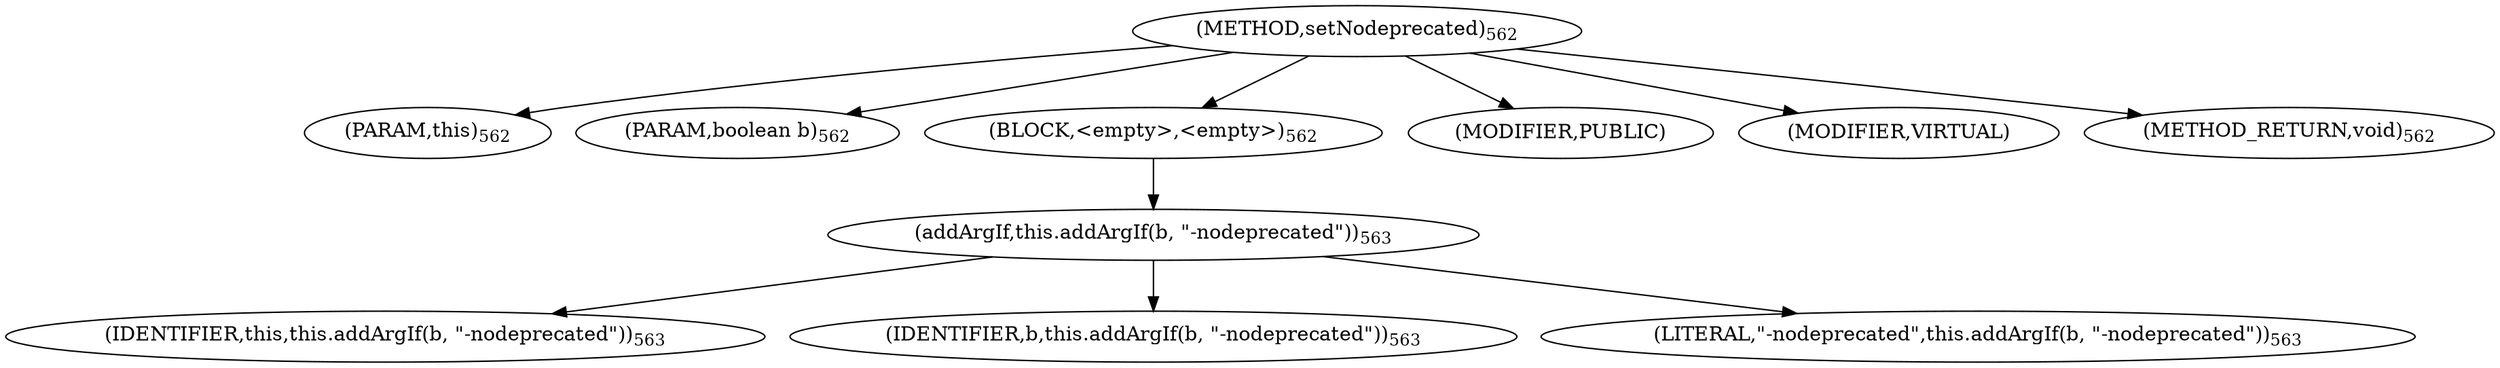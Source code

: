 digraph "setNodeprecated" {  
"1836" [label = <(METHOD,setNodeprecated)<SUB>562</SUB>> ]
"180" [label = <(PARAM,this)<SUB>562</SUB>> ]
"1837" [label = <(PARAM,boolean b)<SUB>562</SUB>> ]
"1838" [label = <(BLOCK,&lt;empty&gt;,&lt;empty&gt;)<SUB>562</SUB>> ]
"1839" [label = <(addArgIf,this.addArgIf(b, &quot;-nodeprecated&quot;))<SUB>563</SUB>> ]
"179" [label = <(IDENTIFIER,this,this.addArgIf(b, &quot;-nodeprecated&quot;))<SUB>563</SUB>> ]
"1840" [label = <(IDENTIFIER,b,this.addArgIf(b, &quot;-nodeprecated&quot;))<SUB>563</SUB>> ]
"1841" [label = <(LITERAL,&quot;-nodeprecated&quot;,this.addArgIf(b, &quot;-nodeprecated&quot;))<SUB>563</SUB>> ]
"1842" [label = <(MODIFIER,PUBLIC)> ]
"1843" [label = <(MODIFIER,VIRTUAL)> ]
"1844" [label = <(METHOD_RETURN,void)<SUB>562</SUB>> ]
  "1836" -> "180" 
  "1836" -> "1837" 
  "1836" -> "1838" 
  "1836" -> "1842" 
  "1836" -> "1843" 
  "1836" -> "1844" 
  "1838" -> "1839" 
  "1839" -> "179" 
  "1839" -> "1840" 
  "1839" -> "1841" 
}
